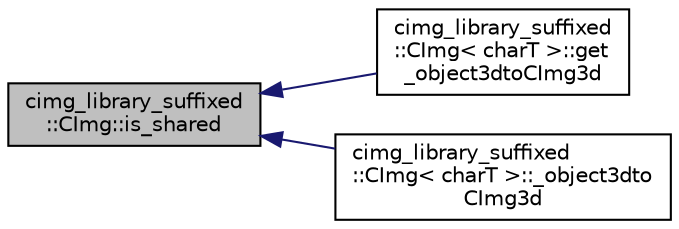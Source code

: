 digraph "cimg_library_suffixed::CImg::is_shared"
{
  edge [fontname="Helvetica",fontsize="10",labelfontname="Helvetica",labelfontsize="10"];
  node [fontname="Helvetica",fontsize="10",shape=record];
  rankdir="LR";
  Node2314 [label="cimg_library_suffixed\l::CImg::is_shared",height=0.2,width=0.4,color="black", fillcolor="grey75", style="filled", fontcolor="black"];
  Node2314 -> Node2315 [dir="back",color="midnightblue",fontsize="10",style="solid",fontname="Helvetica"];
  Node2315 [label="cimg_library_suffixed\l::CImg\< charT \>::get\l_object3dtoCImg3d",height=0.2,width=0.4,color="black", fillcolor="white", style="filled",URL="$structcimg__library__suffixed_1_1_c_img.html#a10b28cfe85047fcd3637bf2083586da6",tooltip="Convert 3d object into a CImg3d representation . "];
  Node2314 -> Node2316 [dir="back",color="midnightblue",fontsize="10",style="solid",fontname="Helvetica"];
  Node2316 [label="cimg_library_suffixed\l::CImg\< charT \>::_object3dto\lCImg3d",height=0.2,width=0.4,color="black", fillcolor="white", style="filled",URL="$structcimg__library__suffixed_1_1_c_img.html#aee99eff518486becc806668b25b5f6ba"];
}
